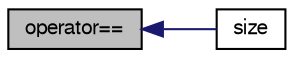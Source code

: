 digraph "operator=="
{
  bgcolor="transparent";
  edge [fontname="FreeSans",fontsize="10",labelfontname="FreeSans",labelfontsize="10"];
  node [fontname="FreeSans",fontsize="10",shape=record];
  rankdir="LR";
  Node160 [label="operator==",height=0.2,width=0.4,color="black", fillcolor="grey75", style="filled", fontcolor="black"];
  Node160 -> Node161 [dir="back",color="midnightblue",fontsize="10",style="solid",fontname="FreeSans"];
  Node161 [label="size",height=0.2,width=0.4,color="black",URL="$a29706.html#a0eab0e27c1d6263d45205b01fbaeb648",tooltip="Return size of this zone in the face list. "];
}
